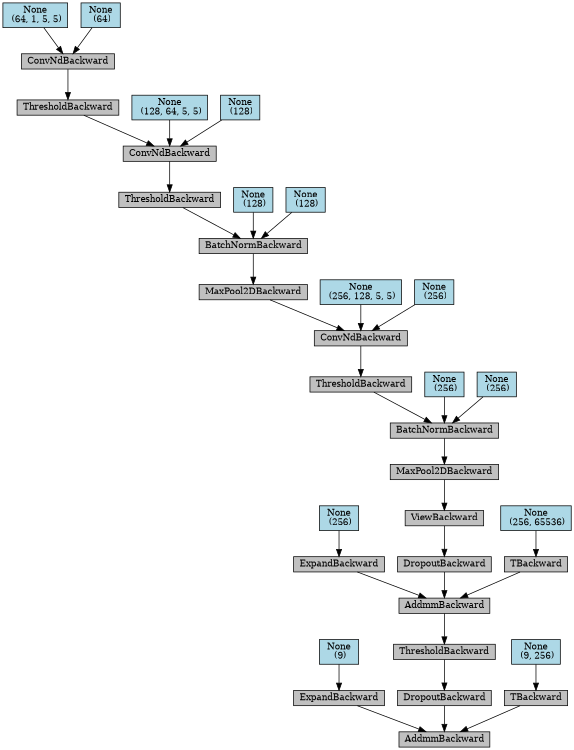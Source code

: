digraph {
	graph [size="5,5"]
	node [align=center fontsize=12 height=0.2 ranksep=0.1 shape=box style=filled]
	139777467528808 [label=AddmmBackward fillcolor=grey]
	139777467529312 -> 139777467528808
	139777467529312 [label=ExpandBackward fillcolor=grey]
	139777467529480 -> 139777467529312
	139777467529480 [label="None
 (9)" fillcolor=lightblue]
	139777547226280 -> 139777467528808
	139777547226280 [label=DropoutBackward fillcolor=grey]
	139777467529088 -> 139777547226280
	139777467529088 [label=ThresholdBackward fillcolor=grey]
	139777467530432 -> 139777467529088
	139777467530432 [label=AddmmBackward fillcolor=grey]
	139777467530600 -> 139777467530432
	139777467530600 [label=ExpandBackward fillcolor=grey]
	139777467528528 -> 139777467530600
	139777467528528 [label="None
 (256)" fillcolor=lightblue]
	139777547225224 -> 139777467530432
	139777547225224 [label=DropoutBackward fillcolor=grey]
	139777467528640 -> 139777547225224
	139777467528640 [label=ViewBackward fillcolor=grey]
	139777467528920 -> 139777467528640
	139777467528920 [label=MaxPool2DBackward fillcolor=grey]
	139777467530992 -> 139777467528920
	139777467530992 [label=BatchNormBackward fillcolor=grey]
	139777467529816 -> 139777467530992
	139777467529816 [label=ThresholdBackward fillcolor=grey]
	139777467529144 -> 139777467529816
	139777467529144 [label=ConvNdBackward fillcolor=grey]
	139777467527520 -> 139777467529144
	139777467527520 [label=MaxPool2DBackward fillcolor=grey]
	139777467530040 -> 139777467527520
	139777467530040 [label=BatchNormBackward fillcolor=grey]
	139777467528752 -> 139777467530040
	139777467528752 [label=ThresholdBackward fillcolor=grey]
	139777467531104 -> 139777467528752
	139777467531104 [label=ConvNdBackward fillcolor=grey]
	139777467529704 -> 139777467531104
	139777467529704 [label=ThresholdBackward fillcolor=grey]
	139777466775704 -> 139777467529704
	139777466775704 [label=ConvNdBackward fillcolor=grey]
	139777466776040 -> 139777466775704
	139777466776040 [label="None
 (64, 1, 5, 5)" fillcolor=lightblue]
	139777466776320 -> 139777466775704
	139777466776320 [label="None
 (64)" fillcolor=lightblue]
	139777467530320 -> 139777467531104
	139777467530320 [label="None
 (128, 64, 5, 5)" fillcolor=lightblue]
	139777467527296 -> 139777467531104
	139777467527296 [label="None
 (128)" fillcolor=lightblue]
	139777467528472 -> 139777467530040
	139777467528472 [label="None
 (128)" fillcolor=lightblue]
	139777467528248 -> 139777467530040
	139777467528248 [label="None
 (128)" fillcolor=lightblue]
	139777467528696 -> 139777467529144
	139777467528696 [label="None
 (256, 128, 5, 5)" fillcolor=lightblue]
	139777467530488 -> 139777467529144
	139777467530488 [label="None
 (256)" fillcolor=lightblue]
	139777467528304 -> 139777467530992
	139777467528304 [label="None
 (256)" fillcolor=lightblue]
	139777467528192 -> 139777467530992
	139777467528192 [label="None
 (256)" fillcolor=lightblue]
	139777467528416 -> 139777467530432
	139777467528416 [label=TBackward fillcolor=grey]
	139777467530936 -> 139777467528416
	139777467530936 [label="None
 (256, 65536)" fillcolor=lightblue]
	139777467529984 -> 139777467528808
	139777467529984 [label=TBackward fillcolor=grey]
	139777467529200 -> 139777467529984
	139777467529200 [label="None
 (9, 256)" fillcolor=lightblue]
}
